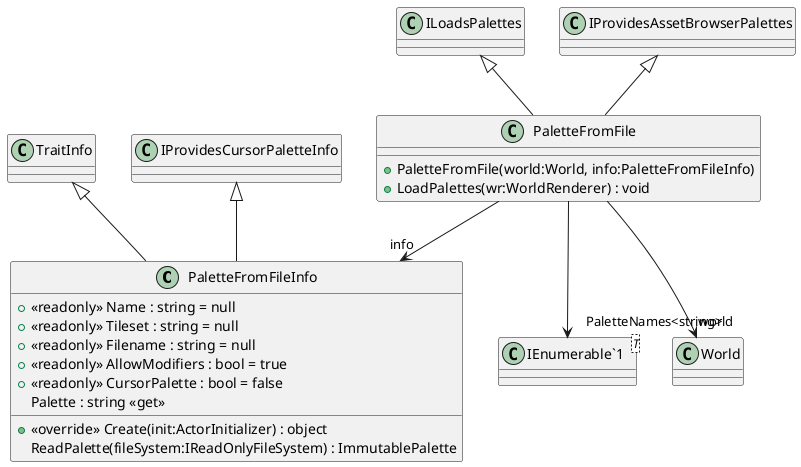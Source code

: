 @startuml
class PaletteFromFileInfo {
    + <<readonly>> Name : string = null
    + <<readonly>> Tileset : string = null
    + <<readonly>> Filename : string = null
    + <<readonly>> AllowModifiers : bool = true
    + <<readonly>> CursorPalette : bool = false
    + <<override>> Create(init:ActorInitializer) : object
    Palette : string <<get>>
    ReadPalette(fileSystem:IReadOnlyFileSystem) : ImmutablePalette
}
class PaletteFromFile {
    + PaletteFromFile(world:World, info:PaletteFromFileInfo)
    + LoadPalettes(wr:WorldRenderer) : void
}
class "IEnumerable`1"<T> {
}
TraitInfo <|-- PaletteFromFileInfo
IProvidesCursorPaletteInfo <|-- PaletteFromFileInfo
ILoadsPalettes <|-- PaletteFromFile
IProvidesAssetBrowserPalettes <|-- PaletteFromFile
PaletteFromFile --> "world" World
PaletteFromFile --> "info" PaletteFromFileInfo
PaletteFromFile --> "PaletteNames<string>" "IEnumerable`1"
@enduml
